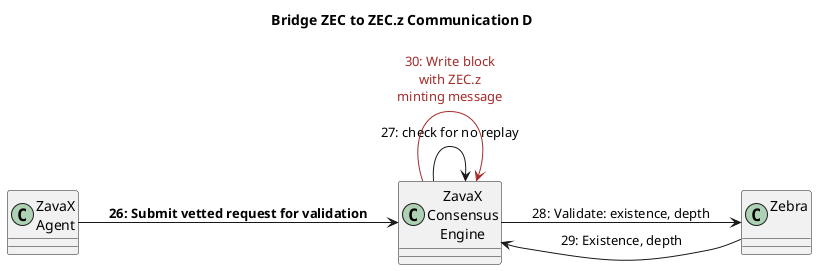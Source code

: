 @startuml
title Bridge ZEC to ZEC.z Communication D
left to right direction

class "ZavaX\nAgent" as ZA 
class "ZavaX\nConsensus\nEngine" as ZCE
class "Zebra\n" as Z

ZA -down-> ZCE : **26: Submit vetted request for validation**
ZCE -down-> ZCE : 27: check for no replay
ZCE -down-> Z : 28: Validate: existence, depth
Z -up-> ZCE : 29: Existence, depth
ZCE -down-> ZCE #brown: <color:brown>30: Write block\n<color:brown>with ZEC.z\n<color:brown>minting message

@enduml

